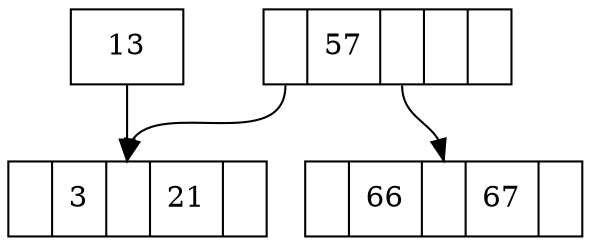 digraph g {
	
	node [shape = record];

	n1 [label="<l>| 57 |<c>| |<r>"];
	n2 [label="<l>| 3  |<c>| 21 |<r>"];
	n3 [label="<l>| 66 |<c>| 67 |<r>"];

	n1:l -> n2:c
	n1:c -> n3:c
	13 -> n2:c
}
